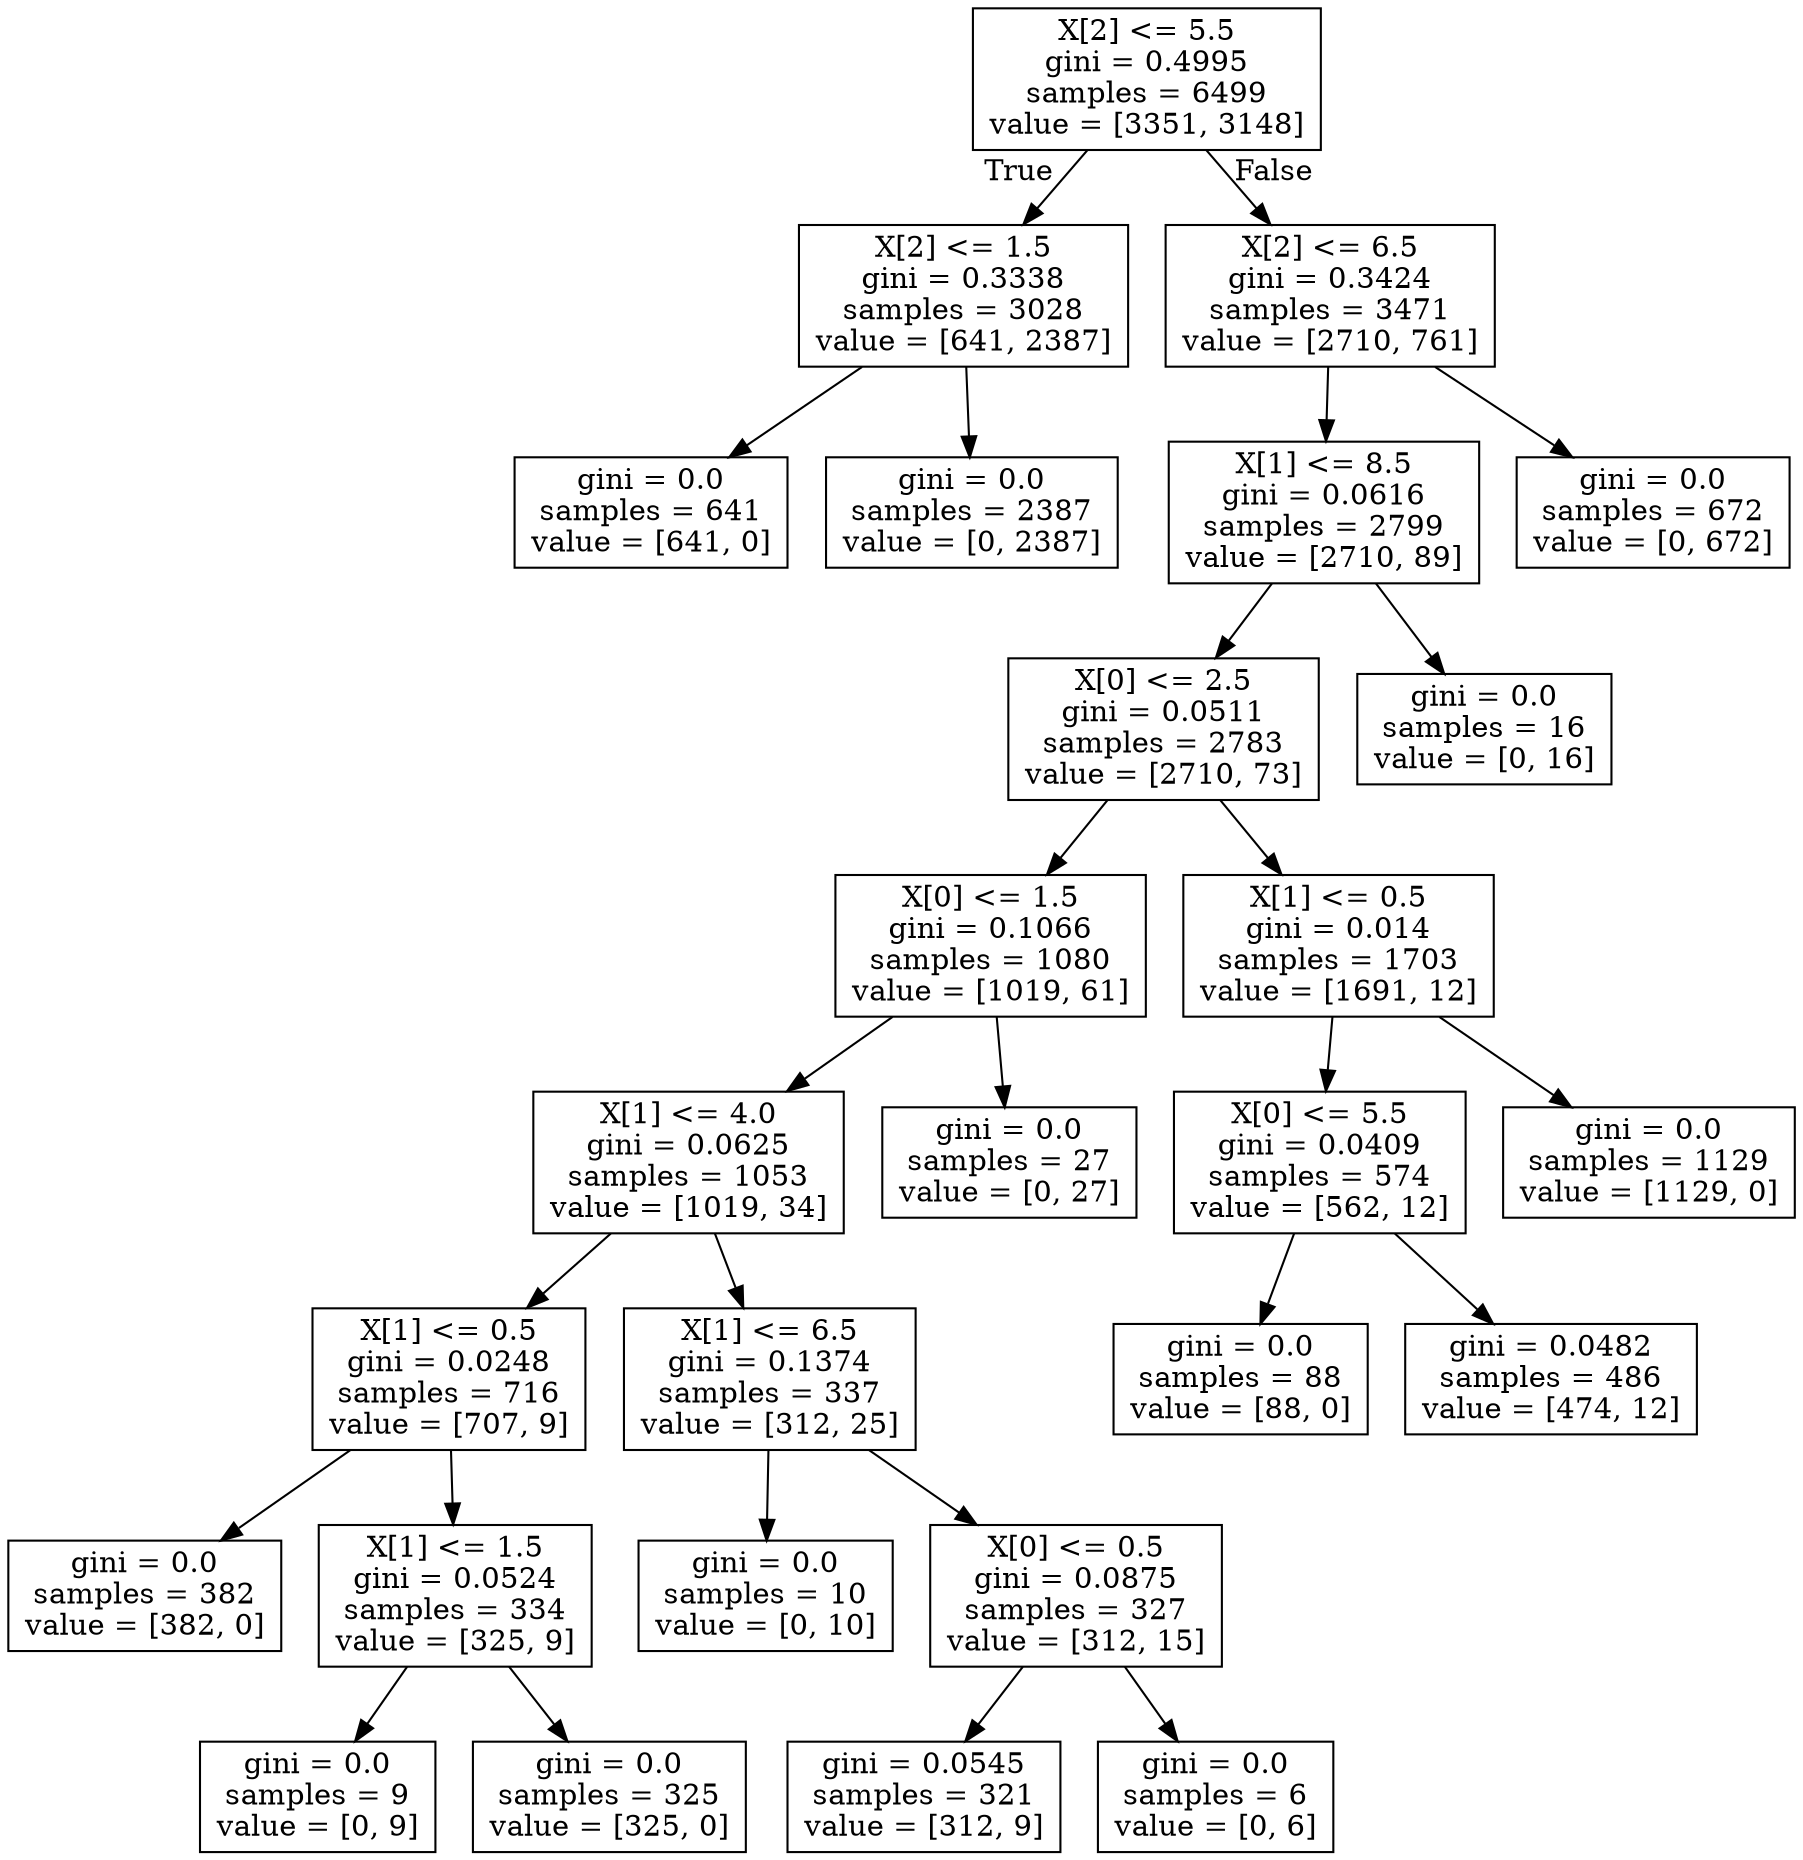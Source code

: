 digraph Tree {
node [shape=box] ;
0 [label="X[2] <= 5.5\ngini = 0.4995\nsamples = 6499\nvalue = [3351, 3148]"] ;
1 [label="X[2] <= 1.5\ngini = 0.3338\nsamples = 3028\nvalue = [641, 2387]"] ;
0 -> 1 [labeldistance=2.5, labelangle=45, headlabel="True"] ;
2 [label="gini = 0.0\nsamples = 641\nvalue = [641, 0]"] ;
1 -> 2 ;
3 [label="gini = 0.0\nsamples = 2387\nvalue = [0, 2387]"] ;
1 -> 3 ;
4 [label="X[2] <= 6.5\ngini = 0.3424\nsamples = 3471\nvalue = [2710, 761]"] ;
0 -> 4 [labeldistance=2.5, labelangle=-45, headlabel="False"] ;
5 [label="X[1] <= 8.5\ngini = 0.0616\nsamples = 2799\nvalue = [2710, 89]"] ;
4 -> 5 ;
6 [label="X[0] <= 2.5\ngini = 0.0511\nsamples = 2783\nvalue = [2710, 73]"] ;
5 -> 6 ;
7 [label="X[0] <= 1.5\ngini = 0.1066\nsamples = 1080\nvalue = [1019, 61]"] ;
6 -> 7 ;
8 [label="X[1] <= 4.0\ngini = 0.0625\nsamples = 1053\nvalue = [1019, 34]"] ;
7 -> 8 ;
9 [label="X[1] <= 0.5\ngini = 0.0248\nsamples = 716\nvalue = [707, 9]"] ;
8 -> 9 ;
10 [label="gini = 0.0\nsamples = 382\nvalue = [382, 0]"] ;
9 -> 10 ;
11 [label="X[1] <= 1.5\ngini = 0.0524\nsamples = 334\nvalue = [325, 9]"] ;
9 -> 11 ;
12 [label="gini = 0.0\nsamples = 9\nvalue = [0, 9]"] ;
11 -> 12 ;
13 [label="gini = 0.0\nsamples = 325\nvalue = [325, 0]"] ;
11 -> 13 ;
14 [label="X[1] <= 6.5\ngini = 0.1374\nsamples = 337\nvalue = [312, 25]"] ;
8 -> 14 ;
15 [label="gini = 0.0\nsamples = 10\nvalue = [0, 10]"] ;
14 -> 15 ;
16 [label="X[0] <= 0.5\ngini = 0.0875\nsamples = 327\nvalue = [312, 15]"] ;
14 -> 16 ;
17 [label="gini = 0.0545\nsamples = 321\nvalue = [312, 9]"] ;
16 -> 17 ;
18 [label="gini = 0.0\nsamples = 6\nvalue = [0, 6]"] ;
16 -> 18 ;
19 [label="gini = 0.0\nsamples = 27\nvalue = [0, 27]"] ;
7 -> 19 ;
20 [label="X[1] <= 0.5\ngini = 0.014\nsamples = 1703\nvalue = [1691, 12]"] ;
6 -> 20 ;
21 [label="X[0] <= 5.5\ngini = 0.0409\nsamples = 574\nvalue = [562, 12]"] ;
20 -> 21 ;
22 [label="gini = 0.0\nsamples = 88\nvalue = [88, 0]"] ;
21 -> 22 ;
23 [label="gini = 0.0482\nsamples = 486\nvalue = [474, 12]"] ;
21 -> 23 ;
24 [label="gini = 0.0\nsamples = 1129\nvalue = [1129, 0]"] ;
20 -> 24 ;
25 [label="gini = 0.0\nsamples = 16\nvalue = [0, 16]"] ;
5 -> 25 ;
26 [label="gini = 0.0\nsamples = 672\nvalue = [0, 672]"] ;
4 -> 26 ;
}